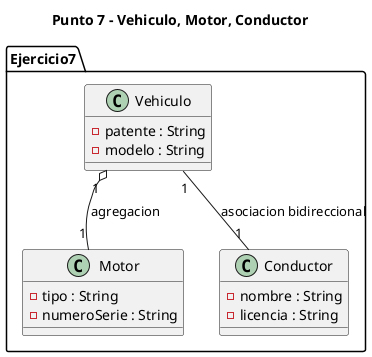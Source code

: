 @startuml TP5_Punto_7
title Punto 7 - Vehiculo, Motor, Conductor
package Ejercicio7 {
  class Vehiculo {
    -patente : String
    -modelo : String
  }
  class Motor {
    -tipo : String
    -numeroSerie : String
  }
  class Conductor {
    -nombre : String
    -licencia : String
  }

  Vehiculo "1" o-- "1" Motor : agregacion
  Vehiculo "1" -- "1" Conductor : asociacion bidireccional
}
@enduml